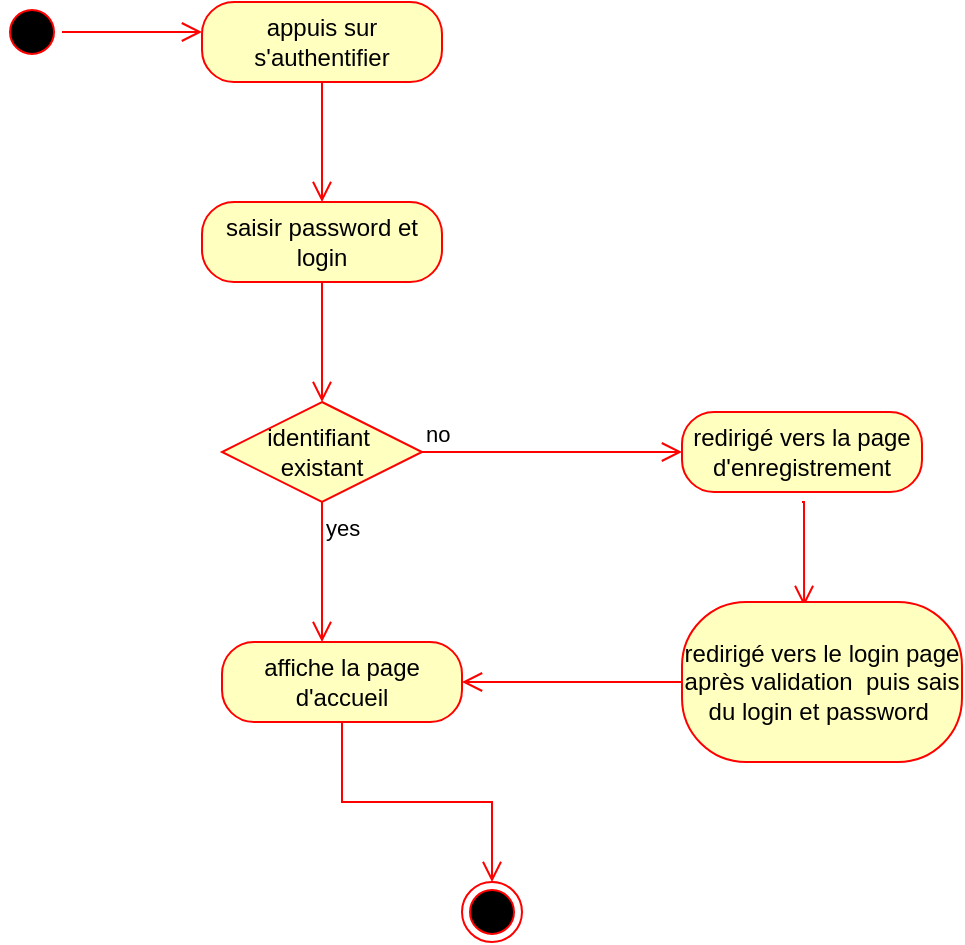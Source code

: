 <mxfile version="20.2.3" type="device"><diagram id="e_Q1YNlZOQt4QCn9oBFt" name="Page-1"><mxGraphModel dx="868" dy="593" grid="1" gridSize="10" guides="1" tooltips="1" connect="1" arrows="1" fold="1" page="1" pageScale="1" pageWidth="827" pageHeight="1169" math="0" shadow="0"><root><mxCell id="0"/><mxCell id="1" parent="0"/><mxCell id="pQsrVK521p0KAY9Izacu-1" value="" style="ellipse;html=1;shape=startState;fillColor=#000000;strokeColor=#ff0000;" parent="1" vertex="1"><mxGeometry x="170" y="80" width="30" height="30" as="geometry"/></mxCell><mxCell id="pQsrVK521p0KAY9Izacu-2" value="" style="edgeStyle=orthogonalEdgeStyle;html=1;verticalAlign=bottom;endArrow=open;endSize=8;strokeColor=#ff0000;rounded=0;" parent="1" source="pQsrVK521p0KAY9Izacu-1" edge="1"><mxGeometry relative="1" as="geometry"><mxPoint x="270" y="95" as="targetPoint"/></mxGeometry></mxCell><mxCell id="pQsrVK521p0KAY9Izacu-3" value="" style="ellipse;html=1;shape=endState;fillColor=#000000;strokeColor=#ff0000;" parent="1" vertex="1"><mxGeometry x="400" y="520" width="30" height="30" as="geometry"/></mxCell><mxCell id="O9N3IwabIuz_xT8vKaD2-1" value="appuis sur s'authentifier" style="rounded=1;whiteSpace=wrap;html=1;arcSize=40;fontColor=#000000;fillColor=#ffffc0;strokeColor=#ff0000;" vertex="1" parent="1"><mxGeometry x="270" y="80" width="120" height="40" as="geometry"/></mxCell><mxCell id="O9N3IwabIuz_xT8vKaD2-2" value="" style="edgeStyle=orthogonalEdgeStyle;html=1;verticalAlign=bottom;endArrow=open;endSize=8;strokeColor=#ff0000;rounded=0;" edge="1" source="O9N3IwabIuz_xT8vKaD2-1" parent="1"><mxGeometry relative="1" as="geometry"><mxPoint x="330" y="180" as="targetPoint"/></mxGeometry></mxCell><mxCell id="O9N3IwabIuz_xT8vKaD2-3" value="saisir password et login" style="rounded=1;whiteSpace=wrap;html=1;arcSize=40;fontColor=#000000;fillColor=#ffffc0;strokeColor=#ff0000;" vertex="1" parent="1"><mxGeometry x="270" y="180" width="120" height="40" as="geometry"/></mxCell><mxCell id="O9N3IwabIuz_xT8vKaD2-4" value="" style="edgeStyle=orthogonalEdgeStyle;html=1;verticalAlign=bottom;endArrow=open;endSize=8;strokeColor=#ff0000;rounded=0;" edge="1" source="O9N3IwabIuz_xT8vKaD2-3" parent="1"><mxGeometry relative="1" as="geometry"><mxPoint x="330" y="280" as="targetPoint"/></mxGeometry></mxCell><mxCell id="O9N3IwabIuz_xT8vKaD2-5" value="identifiant&amp;nbsp; existant" style="rhombus;whiteSpace=wrap;html=1;fillColor=#ffffc0;strokeColor=#ff0000;" vertex="1" parent="1"><mxGeometry x="280" y="280" width="100" height="50" as="geometry"/></mxCell><mxCell id="O9N3IwabIuz_xT8vKaD2-6" value="no" style="edgeStyle=orthogonalEdgeStyle;html=1;align=left;verticalAlign=bottom;endArrow=open;endSize=8;strokeColor=#ff0000;rounded=0;" edge="1" parent="1"><mxGeometry x="-1" relative="1" as="geometry"><mxPoint x="510" y="305" as="targetPoint"/><mxPoint x="380" y="305" as="sourcePoint"/><Array as="points"><mxPoint x="510" y="305"/></Array></mxGeometry></mxCell><mxCell id="O9N3IwabIuz_xT8vKaD2-7" value="yes" style="edgeStyle=orthogonalEdgeStyle;html=1;align=left;verticalAlign=top;endArrow=open;endSize=8;strokeColor=#ff0000;rounded=0;" edge="1" source="O9N3IwabIuz_xT8vKaD2-5" parent="1"><mxGeometry x="-1" relative="1" as="geometry"><mxPoint x="330" y="400" as="targetPoint"/><Array as="points"><mxPoint x="330" y="340"/><mxPoint x="330" y="340"/></Array></mxGeometry></mxCell><mxCell id="O9N3IwabIuz_xT8vKaD2-8" value="affiche la page d'accueil" style="rounded=1;whiteSpace=wrap;html=1;arcSize=40;fontColor=#000000;fillColor=#ffffc0;strokeColor=#ff0000;" vertex="1" parent="1"><mxGeometry x="280" y="400" width="120" height="40" as="geometry"/></mxCell><mxCell id="O9N3IwabIuz_xT8vKaD2-9" value="" style="edgeStyle=orthogonalEdgeStyle;html=1;verticalAlign=bottom;endArrow=open;endSize=8;strokeColor=#ff0000;rounded=0;entryX=0.5;entryY=0;entryDx=0;entryDy=0;" edge="1" source="O9N3IwabIuz_xT8vKaD2-8" parent="1" target="pQsrVK521p0KAY9Izacu-3"><mxGeometry relative="1" as="geometry"><mxPoint x="340" y="500" as="targetPoint"/></mxGeometry></mxCell><mxCell id="O9N3IwabIuz_xT8vKaD2-10" value="redirigé vers la page d'enregistrement" style="rounded=1;whiteSpace=wrap;html=1;arcSize=40;fontColor=#000000;fillColor=#ffffc0;strokeColor=#ff0000;" vertex="1" parent="1"><mxGeometry x="510" y="285" width="120" height="40" as="geometry"/></mxCell><mxCell id="O9N3IwabIuz_xT8vKaD2-11" value="" style="edgeStyle=orthogonalEdgeStyle;html=1;verticalAlign=bottom;endArrow=open;endSize=8;strokeColor=#ff0000;rounded=0;entryX=0.436;entryY=0.025;entryDx=0;entryDy=0;entryPerimeter=0;" edge="1" parent="1" target="O9N3IwabIuz_xT8vKaD2-12"><mxGeometry relative="1" as="geometry"><mxPoint x="572" y="380" as="targetPoint"/><mxPoint x="570" y="330" as="sourcePoint"/><Array as="points"><mxPoint x="571" y="330"/></Array></mxGeometry></mxCell><mxCell id="O9N3IwabIuz_xT8vKaD2-12" value="redirigé vers le login page après validation&amp;nbsp; puis sais du login et password&amp;nbsp;" style="rounded=1;whiteSpace=wrap;html=1;arcSize=40;fontColor=#000000;fillColor=#ffffc0;strokeColor=#ff0000;" vertex="1" parent="1"><mxGeometry x="510" y="380" width="140" height="80" as="geometry"/></mxCell><mxCell id="O9N3IwabIuz_xT8vKaD2-13" value="" style="edgeStyle=orthogonalEdgeStyle;html=1;verticalAlign=bottom;endArrow=open;endSize=8;strokeColor=#ff0000;rounded=0;entryX=1;entryY=0.5;entryDx=0;entryDy=0;" edge="1" source="O9N3IwabIuz_xT8vKaD2-12" parent="1" target="O9N3IwabIuz_xT8vKaD2-8"><mxGeometry relative="1" as="geometry"><mxPoint x="550" y="530" as="targetPoint"/></mxGeometry></mxCell></root></mxGraphModel></diagram></mxfile>
